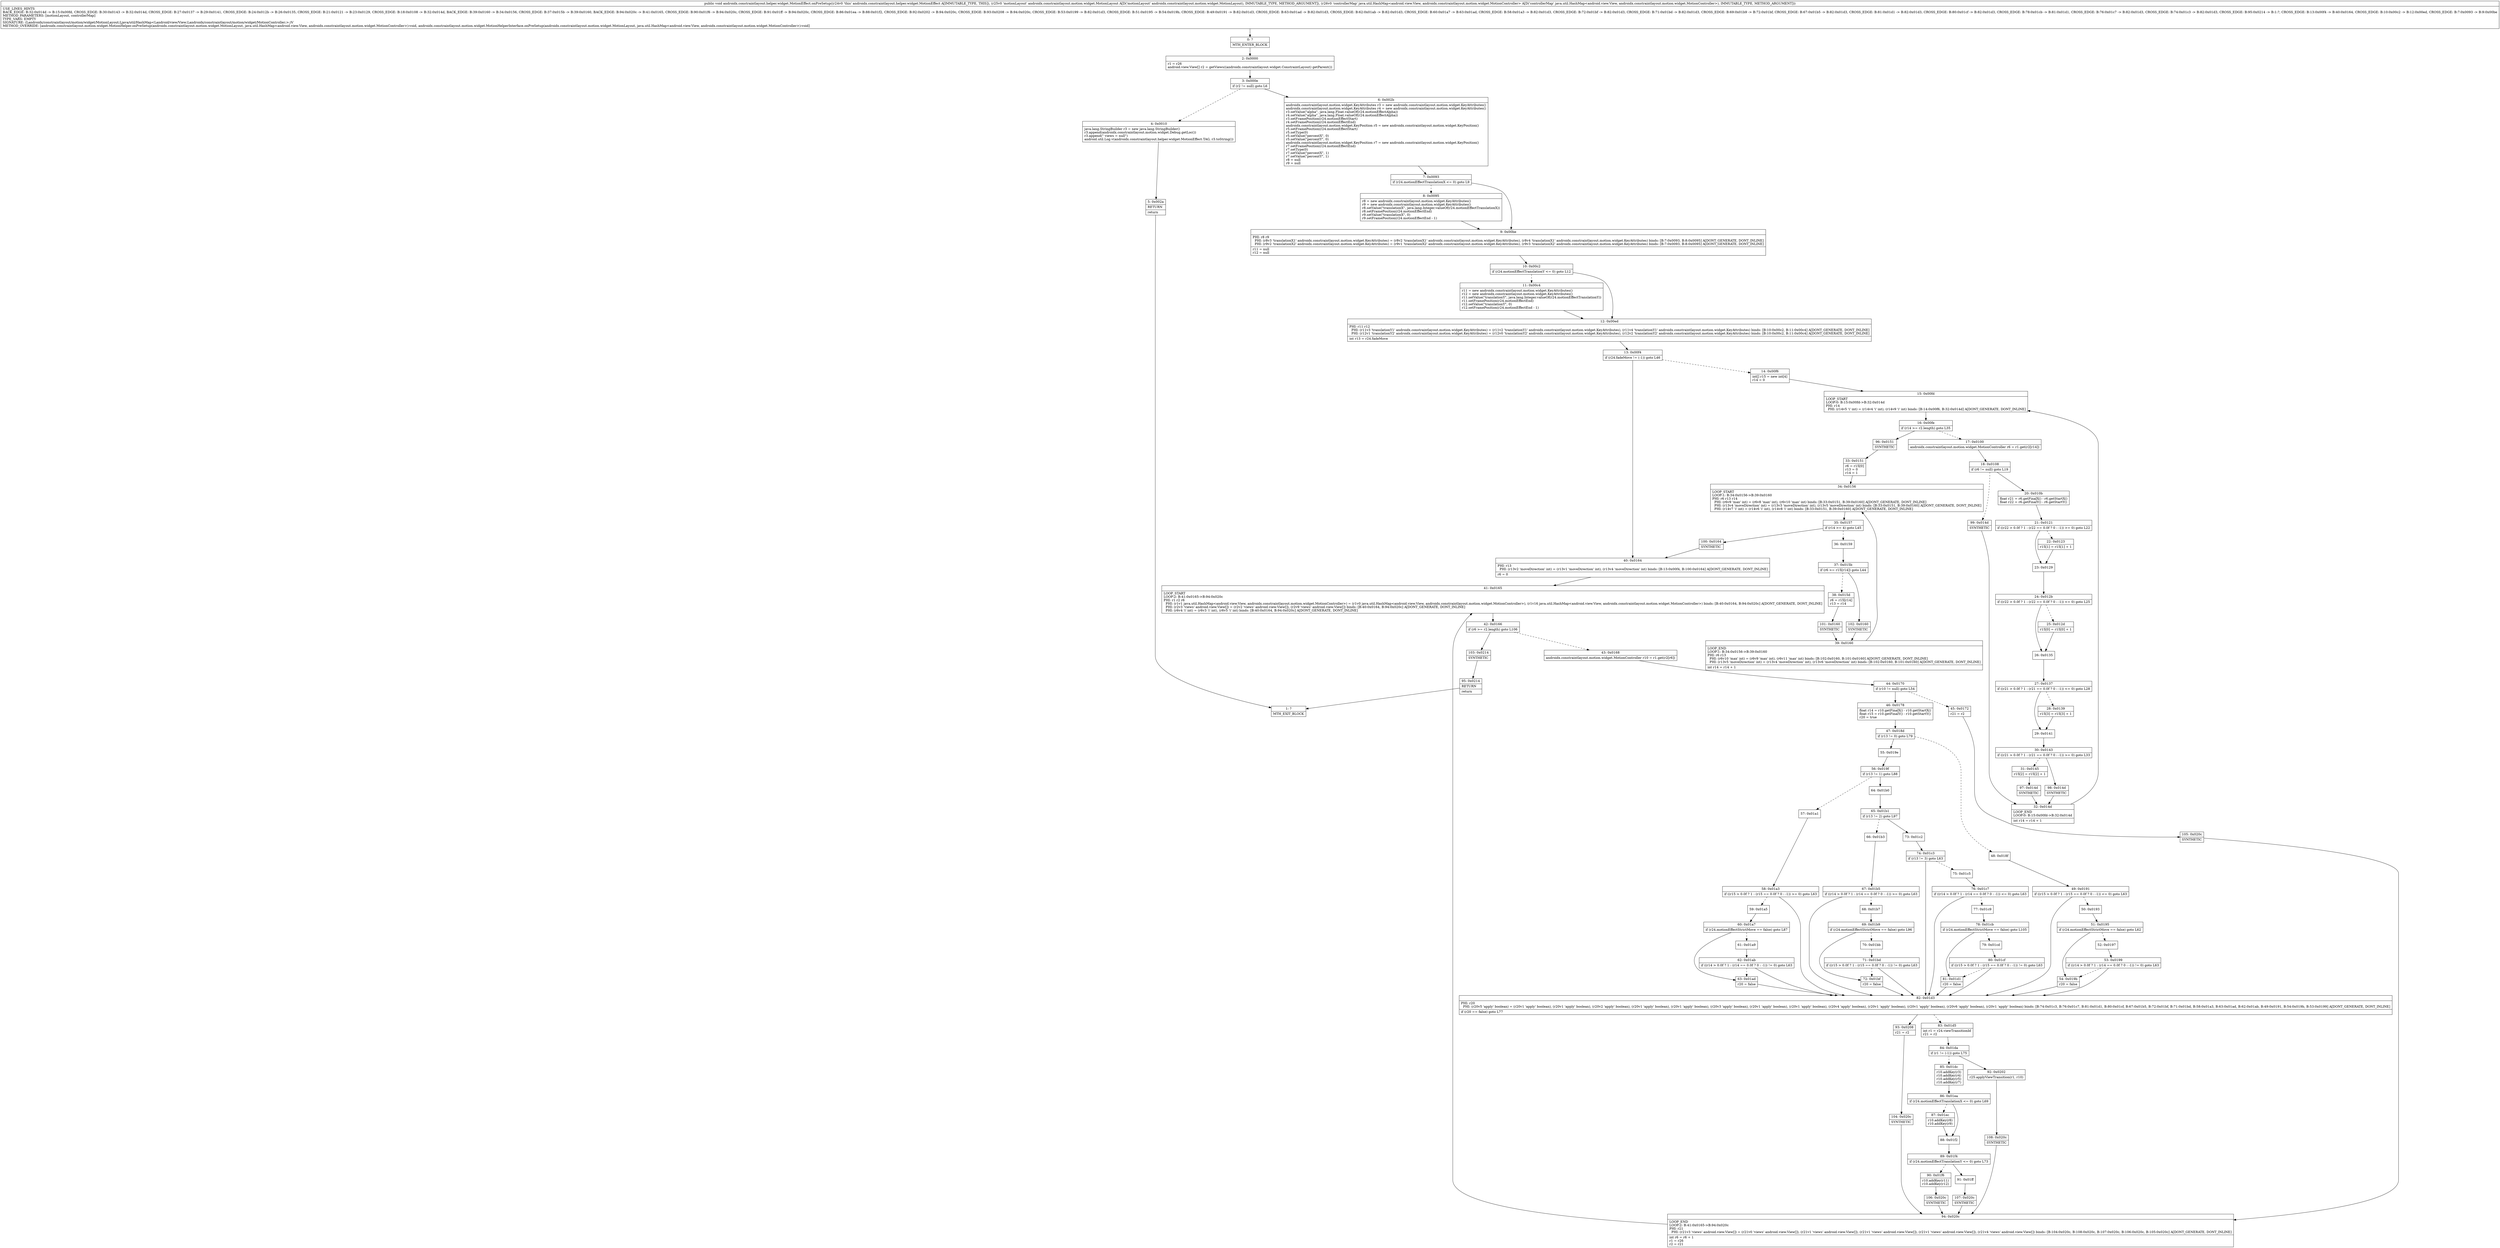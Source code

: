 digraph "CFG forandroidx.constraintlayout.helper.widget.MotionEffect.onPreSetup(Landroidx\/constraintlayout\/motion\/widget\/MotionLayout;Ljava\/util\/HashMap;)V" {
Node_0 [shape=record,label="{0\:\ ?|MTH_ENTER_BLOCK\l}"];
Node_2 [shape=record,label="{2\:\ 0x0000|r1 = r26\landroid.view.View[] r2 = getViews((androidx.constraintlayout.widget.ConstraintLayout) getParent())\l}"];
Node_3 [shape=record,label="{3\:\ 0x000e|if (r2 != null) goto L6\l}"];
Node_4 [shape=record,label="{4\:\ 0x0010|java.lang.StringBuilder r3 = new java.lang.StringBuilder()\lr3.append(androidx.constraintlayout.motion.widget.Debug.getLoc())\lr3.append(\" views = null\")\landroid.util.Log.v(androidx.constraintlayout.helper.widget.MotionEffect.TAG, r3.toString())\l}"];
Node_5 [shape=record,label="{5\:\ 0x002a|RETURN\l|return\l}"];
Node_1 [shape=record,label="{1\:\ ?|MTH_EXIT_BLOCK\l}"];
Node_6 [shape=record,label="{6\:\ 0x002b|androidx.constraintlayout.motion.widget.KeyAttributes r3 = new androidx.constraintlayout.motion.widget.KeyAttributes()\landroidx.constraintlayout.motion.widget.KeyAttributes r4 = new androidx.constraintlayout.motion.widget.KeyAttributes()\lr3.setValue(\"alpha\", java.lang.Float.valueOf(r24.motionEffectAlpha))\lr4.setValue(\"alpha\", java.lang.Float.valueOf(r24.motionEffectAlpha))\lr3.setFramePosition(r24.motionEffectStart)\lr4.setFramePosition(r24.motionEffectEnd)\landroidx.constraintlayout.motion.widget.KeyPosition r5 = new androidx.constraintlayout.motion.widget.KeyPosition()\lr5.setFramePosition(r24.motionEffectStart)\lr5.setType(0)\lr5.setValue(\"percentX\", 0)\lr5.setValue(\"percentY\", 0)\landroidx.constraintlayout.motion.widget.KeyPosition r7 = new androidx.constraintlayout.motion.widget.KeyPosition()\lr7.setFramePosition(r24.motionEffectEnd)\lr7.setType(0)\lr7.setValue(\"percentX\", 1)\lr7.setValue(\"percentY\", 1)\lr8 = null\lr9 = null\l}"];
Node_7 [shape=record,label="{7\:\ 0x0093|if (r24.motionEffectTranslationX \<= 0) goto L9\l}"];
Node_8 [shape=record,label="{8\:\ 0x0095|r8 = new androidx.constraintlayout.motion.widget.KeyAttributes()\lr9 = new androidx.constraintlayout.motion.widget.KeyAttributes()\lr8.setValue(\"translationX\", java.lang.Integer.valueOf(r24.motionEffectTranslationX))\lr8.setFramePosition(r24.motionEffectEnd)\lr9.setValue(\"translationX\", 0)\lr9.setFramePosition(r24.motionEffectEnd \- 1)\l}"];
Node_9 [shape=record,label="{9\:\ 0x00be|PHI: r8 r9 \l  PHI: (r8v3 'translationX1' androidx.constraintlayout.motion.widget.KeyAttributes) = (r8v2 'translationX1' androidx.constraintlayout.motion.widget.KeyAttributes), (r8v4 'translationX1' androidx.constraintlayout.motion.widget.KeyAttributes) binds: [B:7:0x0093, B:8:0x0095] A[DONT_GENERATE, DONT_INLINE]\l  PHI: (r9v2 'translationX2' androidx.constraintlayout.motion.widget.KeyAttributes) = (r9v1 'translationX2' androidx.constraintlayout.motion.widget.KeyAttributes), (r9v3 'translationX2' androidx.constraintlayout.motion.widget.KeyAttributes) binds: [B:7:0x0093, B:8:0x0095] A[DONT_GENERATE, DONT_INLINE]\l|r11 = null\lr12 = null\l}"];
Node_10 [shape=record,label="{10\:\ 0x00c2|if (r24.motionEffectTranslationY \<= 0) goto L12\l}"];
Node_11 [shape=record,label="{11\:\ 0x00c4|r11 = new androidx.constraintlayout.motion.widget.KeyAttributes()\lr12 = new androidx.constraintlayout.motion.widget.KeyAttributes()\lr11.setValue(\"translationY\", java.lang.Integer.valueOf(r24.motionEffectTranslationY))\lr11.setFramePosition(r24.motionEffectEnd)\lr12.setValue(\"translationY\", 0)\lr12.setFramePosition(r24.motionEffectEnd \- 1)\l}"];
Node_12 [shape=record,label="{12\:\ 0x00ed|PHI: r11 r12 \l  PHI: (r11v3 'translationY1' androidx.constraintlayout.motion.widget.KeyAttributes) = (r11v2 'translationY1' androidx.constraintlayout.motion.widget.KeyAttributes), (r11v4 'translationY1' androidx.constraintlayout.motion.widget.KeyAttributes) binds: [B:10:0x00c2, B:11:0x00c4] A[DONT_GENERATE, DONT_INLINE]\l  PHI: (r12v1 'translationY2' androidx.constraintlayout.motion.widget.KeyAttributes) = (r12v0 'translationY2' androidx.constraintlayout.motion.widget.KeyAttributes), (r12v2 'translationY2' androidx.constraintlayout.motion.widget.KeyAttributes) binds: [B:10:0x00c2, B:11:0x00c4] A[DONT_GENERATE, DONT_INLINE]\l|int r13 = r24.fadeMove\l}"];
Node_13 [shape=record,label="{13\:\ 0x00f4|if (r24.fadeMove != (\-1)) goto L46\l}"];
Node_14 [shape=record,label="{14\:\ 0x00f6|int[] r15 = new int[4]\lr14 = 0\l}"];
Node_15 [shape=record,label="{15\:\ 0x00fd|LOOP_START\lLOOP:0: B:15:0x00fd\-\>B:32:0x014d\lPHI: r14 \l  PHI: (r14v5 'i' int) = (r14v4 'i' int), (r14v9 'i' int) binds: [B:14:0x00f6, B:32:0x014d] A[DONT_GENERATE, DONT_INLINE]\l}"];
Node_16 [shape=record,label="{16\:\ 0x00fe|if (r14 \>= r2.length) goto L35\l}"];
Node_17 [shape=record,label="{17\:\ 0x0100|androidx.constraintlayout.motion.widget.MotionController r6 = r1.get(r2[r14])\l}"];
Node_18 [shape=record,label="{18\:\ 0x0108|if (r6 != null) goto L19\l}"];
Node_20 [shape=record,label="{20\:\ 0x010b|float r21 = r6.getFinalX() \- r6.getStartX()\lfloat r22 = r6.getFinalY() \- r6.getStartY()\l}"];
Node_21 [shape=record,label="{21\:\ 0x0121|if ((r22 \> 0.0f ? 1 : (r22 == 0.0f ? 0 : \-1)) \>= 0) goto L22\l}"];
Node_22 [shape=record,label="{22\:\ 0x0123|r15[1] = r15[1] + 1\l}"];
Node_23 [shape=record,label="{23\:\ 0x0129}"];
Node_24 [shape=record,label="{24\:\ 0x012b|if ((r22 \> 0.0f ? 1 : (r22 == 0.0f ? 0 : \-1)) \<= 0) goto L25\l}"];
Node_25 [shape=record,label="{25\:\ 0x012d|r15[0] = r15[0] + 1\l}"];
Node_26 [shape=record,label="{26\:\ 0x0135}"];
Node_27 [shape=record,label="{27\:\ 0x0137|if ((r21 \> 0.0f ? 1 : (r21 == 0.0f ? 0 : \-1)) \<= 0) goto L28\l}"];
Node_28 [shape=record,label="{28\:\ 0x0139|r15[3] = r15[3] + 1\l}"];
Node_29 [shape=record,label="{29\:\ 0x0141}"];
Node_30 [shape=record,label="{30\:\ 0x0143|if ((r21 \> 0.0f ? 1 : (r21 == 0.0f ? 0 : \-1)) \>= 0) goto L33\l}"];
Node_31 [shape=record,label="{31\:\ 0x0145|r15[2] = r15[2] + 1\l}"];
Node_97 [shape=record,label="{97\:\ 0x014d|SYNTHETIC\l}"];
Node_32 [shape=record,label="{32\:\ 0x014d|LOOP_END\lLOOP:0: B:15:0x00fd\-\>B:32:0x014d\l|int r14 = r14 + 1\l}"];
Node_98 [shape=record,label="{98\:\ 0x014d|SYNTHETIC\l}"];
Node_99 [shape=record,label="{99\:\ 0x014d|SYNTHETIC\l}"];
Node_96 [shape=record,label="{96\:\ 0x0151|SYNTHETIC\l}"];
Node_33 [shape=record,label="{33\:\ 0x0151|r6 = r15[0]\lr13 = 0\lr14 = 1\l}"];
Node_34 [shape=record,label="{34\:\ 0x0156|LOOP_START\lLOOP:1: B:34:0x0156\-\>B:39:0x0160\lPHI: r6 r13 r14 \l  PHI: (r6v9 'max' int) = (r6v8 'max' int), (r6v10 'max' int) binds: [B:33:0x0151, B:39:0x0160] A[DONT_GENERATE, DONT_INLINE]\l  PHI: (r13v4 'moveDirection' int) = (r13v3 'moveDirection' int), (r13v5 'moveDirection' int) binds: [B:33:0x0151, B:39:0x0160] A[DONT_GENERATE, DONT_INLINE]\l  PHI: (r14v7 'i' int) = (r14v6 'i' int), (r14v8 'i' int) binds: [B:33:0x0151, B:39:0x0160] A[DONT_GENERATE, DONT_INLINE]\l}"];
Node_35 [shape=record,label="{35\:\ 0x0157|if (r14 \>= 4) goto L45\l}"];
Node_36 [shape=record,label="{36\:\ 0x0159}"];
Node_37 [shape=record,label="{37\:\ 0x015b|if (r6 \>= r15[r14]) goto L44\l}"];
Node_38 [shape=record,label="{38\:\ 0x015d|r6 = r15[r14]\lr13 = r14\l}"];
Node_101 [shape=record,label="{101\:\ 0x0160|SYNTHETIC\l}"];
Node_39 [shape=record,label="{39\:\ 0x0160|LOOP_END\lLOOP:1: B:34:0x0156\-\>B:39:0x0160\lPHI: r6 r13 \l  PHI: (r6v10 'max' int) = (r6v9 'max' int), (r6v11 'max' int) binds: [B:102:0x0160, B:101:0x0160] A[DONT_GENERATE, DONT_INLINE]\l  PHI: (r13v5 'moveDirection' int) = (r13v4 'moveDirection' int), (r13v6 'moveDirection' int) binds: [B:102:0x0160, B:101:0x0160] A[DONT_GENERATE, DONT_INLINE]\l|int r14 = r14 + 1\l}"];
Node_102 [shape=record,label="{102\:\ 0x0160|SYNTHETIC\l}"];
Node_100 [shape=record,label="{100\:\ 0x0164|SYNTHETIC\l}"];
Node_40 [shape=record,label="{40\:\ 0x0164|PHI: r13 \l  PHI: (r13v2 'moveDirection' int) = (r13v1 'moveDirection' int), (r13v4 'moveDirection' int) binds: [B:13:0x00f4, B:100:0x0164] A[DONT_GENERATE, DONT_INLINE]\l|r6 = 0\l}"];
Node_41 [shape=record,label="{41\:\ 0x0165|LOOP_START\lLOOP:2: B:41:0x0165\-\>B:94:0x020c\lPHI: r1 r2 r6 \l  PHI: (r1v1 java.util.HashMap\<android.view.View, androidx.constraintlayout.motion.widget.MotionController\>) = (r1v0 java.util.HashMap\<android.view.View, androidx.constraintlayout.motion.widget.MotionController\>), (r1v16 java.util.HashMap\<android.view.View, androidx.constraintlayout.motion.widget.MotionController\>) binds: [B:40:0x0164, B:94:0x020c] A[DONT_GENERATE, DONT_INLINE]\l  PHI: (r2v3 'views' android.view.View[]) = (r2v2 'views' android.view.View[]), (r2v9 'views' android.view.View[]) binds: [B:40:0x0164, B:94:0x020c] A[DONT_GENERATE, DONT_INLINE]\l  PHI: (r6v4 'i' int) = (r6v3 'i' int), (r6v5 'i' int) binds: [B:40:0x0164, B:94:0x020c] A[DONT_GENERATE, DONT_INLINE]\l}"];
Node_42 [shape=record,label="{42\:\ 0x0166|if (r6 \>= r2.length) goto L106\l}"];
Node_43 [shape=record,label="{43\:\ 0x0168|androidx.constraintlayout.motion.widget.MotionController r10 = r1.get(r2[r6])\l}"];
Node_44 [shape=record,label="{44\:\ 0x0170|if (r10 != null) goto L54\l}"];
Node_45 [shape=record,label="{45\:\ 0x0172|r21 = r2\l}"];
Node_105 [shape=record,label="{105\:\ 0x020c|SYNTHETIC\l}"];
Node_94 [shape=record,label="{94\:\ 0x020c|LOOP_END\lLOOP:2: B:41:0x0165\-\>B:94:0x020c\lPHI: r21 \l  PHI: (r21v3 'views' android.view.View[]) = (r21v0 'views' android.view.View[]), (r21v1 'views' android.view.View[]), (r21v1 'views' android.view.View[]), (r21v1 'views' android.view.View[]), (r21v4 'views' android.view.View[]) binds: [B:104:0x020c, B:108:0x020c, B:107:0x020c, B:106:0x020c, B:105:0x020c] A[DONT_GENERATE, DONT_INLINE]\l|int r6 = r6 + 1\lr1 = r26\lr2 = r21\l}"];
Node_46 [shape=record,label="{46\:\ 0x0178|float r14 = r10.getFinalX() \- r10.getStartX()\lfloat r15 = r10.getFinalY() \- r10.getStartY()\lr20 = true\l}"];
Node_47 [shape=record,label="{47\:\ 0x018d|if (r13 != 0) goto L79\l}"];
Node_48 [shape=record,label="{48\:\ 0x018f}"];
Node_49 [shape=record,label="{49\:\ 0x0191|if ((r15 \> 0.0f ? 1 : (r15 == 0.0f ? 0 : \-1)) \<= 0) goto L63\l}"];
Node_50 [shape=record,label="{50\:\ 0x0193}"];
Node_51 [shape=record,label="{51\:\ 0x0195|if (r24.motionEffectStrictMove == false) goto L62\l}"];
Node_52 [shape=record,label="{52\:\ 0x0197}"];
Node_53 [shape=record,label="{53\:\ 0x0199|if ((r14 \> 0.0f ? 1 : (r14 == 0.0f ? 0 : \-1)) != 0) goto L63\l}"];
Node_54 [shape=record,label="{54\:\ 0x019b|r20 = false\l}"];
Node_82 [shape=record,label="{82\:\ 0x01d3|PHI: r20 \l  PHI: (r20v5 'apply' boolean) = (r20v1 'apply' boolean), (r20v1 'apply' boolean), (r20v2 'apply' boolean), (r20v1 'apply' boolean), (r20v1 'apply' boolean), (r20v3 'apply' boolean), (r20v1 'apply' boolean), (r20v1 'apply' boolean), (r20v4 'apply' boolean), (r20v1 'apply' boolean), (r20v1 'apply' boolean), (r20v6 'apply' boolean), (r20v1 'apply' boolean) binds: [B:74:0x01c3, B:76:0x01c7, B:81:0x01d1, B:80:0x01cf, B:67:0x01b5, B:72:0x01bf, B:71:0x01bd, B:58:0x01a3, B:63:0x01ad, B:62:0x01ab, B:49:0x0191, B:54:0x019b, B:53:0x0199] A[DONT_GENERATE, DONT_INLINE]\l|if (r20 == false) goto L77\l}"];
Node_83 [shape=record,label="{83\:\ 0x01d5|int r1 = r24.viewTransitionId\lr21 = r2\l}"];
Node_84 [shape=record,label="{84\:\ 0x01da|if (r1 != (\-1)) goto L75\l}"];
Node_85 [shape=record,label="{85\:\ 0x01dc|r10.addKey(r3)\lr10.addKey(r4)\lr10.addKey(r5)\lr10.addKey(r7)\l}"];
Node_86 [shape=record,label="{86\:\ 0x01ea|if (r24.motionEffectTranslationX \<= 0) goto L69\l}"];
Node_87 [shape=record,label="{87\:\ 0x01ec|r10.addKey(r8)\lr10.addKey(r9)\l}"];
Node_88 [shape=record,label="{88\:\ 0x01f2}"];
Node_89 [shape=record,label="{89\:\ 0x01f4|if (r24.motionEffectTranslationY \<= 0) goto L73\l}"];
Node_90 [shape=record,label="{90\:\ 0x01f6|r10.addKey(r11)\lr10.addKey(r12)\l}"];
Node_106 [shape=record,label="{106\:\ 0x020c|SYNTHETIC\l}"];
Node_91 [shape=record,label="{91\:\ 0x01ff}"];
Node_107 [shape=record,label="{107\:\ 0x020c|SYNTHETIC\l}"];
Node_92 [shape=record,label="{92\:\ 0x0202|r25.applyViewTransition(r1, r10)\l}"];
Node_108 [shape=record,label="{108\:\ 0x020c|SYNTHETIC\l}"];
Node_93 [shape=record,label="{93\:\ 0x0208|r21 = r2\l}"];
Node_104 [shape=record,label="{104\:\ 0x020c|SYNTHETIC\l}"];
Node_55 [shape=record,label="{55\:\ 0x019e}"];
Node_56 [shape=record,label="{56\:\ 0x019f|if (r13 != 1) goto L88\l}"];
Node_57 [shape=record,label="{57\:\ 0x01a1}"];
Node_58 [shape=record,label="{58\:\ 0x01a3|if ((r15 \> 0.0f ? 1 : (r15 == 0.0f ? 0 : \-1)) \>= 0) goto L63\l}"];
Node_59 [shape=record,label="{59\:\ 0x01a5}"];
Node_60 [shape=record,label="{60\:\ 0x01a7|if (r24.motionEffectStrictMove == false) goto L87\l}"];
Node_61 [shape=record,label="{61\:\ 0x01a9}"];
Node_62 [shape=record,label="{62\:\ 0x01ab|if ((r14 \> 0.0f ? 1 : (r14 == 0.0f ? 0 : \-1)) != 0) goto L63\l}"];
Node_63 [shape=record,label="{63\:\ 0x01ad|r20 = false\l}"];
Node_64 [shape=record,label="{64\:\ 0x01b0}"];
Node_65 [shape=record,label="{65\:\ 0x01b1|if (r13 != 2) goto L97\l}"];
Node_66 [shape=record,label="{66\:\ 0x01b3}"];
Node_67 [shape=record,label="{67\:\ 0x01b5|if ((r14 \> 0.0f ? 1 : (r14 == 0.0f ? 0 : \-1)) \>= 0) goto L63\l}"];
Node_68 [shape=record,label="{68\:\ 0x01b7}"];
Node_69 [shape=record,label="{69\:\ 0x01b9|if (r24.motionEffectStrictMove == false) goto L96\l}"];
Node_70 [shape=record,label="{70\:\ 0x01bb}"];
Node_71 [shape=record,label="{71\:\ 0x01bd|if ((r15 \> 0.0f ? 1 : (r15 == 0.0f ? 0 : \-1)) != 0) goto L63\l}"];
Node_72 [shape=record,label="{72\:\ 0x01bf|r20 = false\l}"];
Node_73 [shape=record,label="{73\:\ 0x01c2}"];
Node_74 [shape=record,label="{74\:\ 0x01c3|if (r13 != 3) goto L63\l}"];
Node_75 [shape=record,label="{75\:\ 0x01c5}"];
Node_76 [shape=record,label="{76\:\ 0x01c7|if ((r14 \> 0.0f ? 1 : (r14 == 0.0f ? 0 : \-1)) \<= 0) goto L63\l}"];
Node_77 [shape=record,label="{77\:\ 0x01c9}"];
Node_78 [shape=record,label="{78\:\ 0x01cb|if (r24.motionEffectStrictMove == false) goto L105\l}"];
Node_79 [shape=record,label="{79\:\ 0x01cd}"];
Node_80 [shape=record,label="{80\:\ 0x01cf|if ((r15 \> 0.0f ? 1 : (r15 == 0.0f ? 0 : \-1)) != 0) goto L63\l}"];
Node_81 [shape=record,label="{81\:\ 0x01d1|r20 = false\l}"];
Node_103 [shape=record,label="{103\:\ 0x0214|SYNTHETIC\l}"];
Node_95 [shape=record,label="{95\:\ 0x0214|RETURN\l|return\l}"];
MethodNode[shape=record,label="{public void androidx.constraintlayout.helper.widget.MotionEffect.onPreSetup((r24v0 'this' androidx.constraintlayout.helper.widget.MotionEffect A[IMMUTABLE_TYPE, THIS]), (r25v0 'motionLayout' androidx.constraintlayout.motion.widget.MotionLayout A[D('motionLayout' androidx.constraintlayout.motion.widget.MotionLayout), IMMUTABLE_TYPE, METHOD_ARGUMENT]), (r26v0 'controllerMap' java.util.HashMap\<android.view.View, androidx.constraintlayout.motion.widget.MotionController\> A[D('controllerMap' java.util.HashMap\<android.view.View, androidx.constraintlayout.motion.widget.MotionController\>), IMMUTABLE_TYPE, METHOD_ARGUMENT]))  | USE_LINES_HINTS\lBACK_EDGE: B:32:0x014d \-\> B:15:0x00fd, CROSS_EDGE: B:30:0x0143 \-\> B:32:0x014d, CROSS_EDGE: B:27:0x0137 \-\> B:29:0x0141, CROSS_EDGE: B:24:0x012b \-\> B:26:0x0135, CROSS_EDGE: B:21:0x0121 \-\> B:23:0x0129, CROSS_EDGE: B:18:0x0108 \-\> B:32:0x014d, BACK_EDGE: B:39:0x0160 \-\> B:34:0x0156, CROSS_EDGE: B:37:0x015b \-\> B:39:0x0160, BACK_EDGE: B:94:0x020c \-\> B:41:0x0165, CROSS_EDGE: B:90:0x01f6 \-\> B:94:0x020c, CROSS_EDGE: B:91:0x01ff \-\> B:94:0x020c, CROSS_EDGE: B:86:0x01ea \-\> B:88:0x01f2, CROSS_EDGE: B:92:0x0202 \-\> B:94:0x020c, CROSS_EDGE: B:93:0x0208 \-\> B:94:0x020c, CROSS_EDGE: B:53:0x0199 \-\> B:82:0x01d3, CROSS_EDGE: B:51:0x0195 \-\> B:54:0x019b, CROSS_EDGE: B:49:0x0191 \-\> B:82:0x01d3, CROSS_EDGE: B:63:0x01ad \-\> B:82:0x01d3, CROSS_EDGE: B:62:0x01ab \-\> B:82:0x01d3, CROSS_EDGE: B:60:0x01a7 \-\> B:63:0x01ad, CROSS_EDGE: B:58:0x01a3 \-\> B:82:0x01d3, CROSS_EDGE: B:72:0x01bf \-\> B:82:0x01d3, CROSS_EDGE: B:71:0x01bd \-\> B:82:0x01d3, CROSS_EDGE: B:69:0x01b9 \-\> B:72:0x01bf, CROSS_EDGE: B:67:0x01b5 \-\> B:82:0x01d3, CROSS_EDGE: B:81:0x01d1 \-\> B:82:0x01d3, CROSS_EDGE: B:80:0x01cf \-\> B:82:0x01d3, CROSS_EDGE: B:78:0x01cb \-\> B:81:0x01d1, CROSS_EDGE: B:76:0x01c7 \-\> B:82:0x01d3, CROSS_EDGE: B:74:0x01c3 \-\> B:82:0x01d3, CROSS_EDGE: B:95:0x0214 \-\> B:1:?, CROSS_EDGE: B:13:0x00f4 \-\> B:40:0x0164, CROSS_EDGE: B:10:0x00c2 \-\> B:12:0x00ed, CROSS_EDGE: B:7:0x0093 \-\> B:9:0x00be\lMETHOD_PARAMETERS: [motionLayout, controllerMap]\lTYPE_VARS: EMPTY\lSIGNATURE: (Landroidx\/constraintlayout\/motion\/widget\/MotionLayout;Ljava\/util\/HashMap\<Landroid\/view\/View;Landroidx\/constraintlayout\/motion\/widget\/MotionController;\>;)V\lMETHOD_OVERRIDE: [androidx.constraintlayout.motion.widget.MotionHelper.onPreSetup(androidx.constraintlayout.motion.widget.MotionLayout, java.util.HashMap\<android.view.View, androidx.constraintlayout.motion.widget.MotionController\>):void, androidx.constraintlayout.motion.widget.MotionHelperInterface.onPreSetup(androidx.constraintlayout.motion.widget.MotionLayout, java.util.HashMap\<android.view.View, androidx.constraintlayout.motion.widget.MotionController\>):void]\l}"];
MethodNode -> Node_0;Node_0 -> Node_2;
Node_2 -> Node_3;
Node_3 -> Node_4[style=dashed];
Node_3 -> Node_6;
Node_4 -> Node_5;
Node_5 -> Node_1;
Node_6 -> Node_7;
Node_7 -> Node_8[style=dashed];
Node_7 -> Node_9;
Node_8 -> Node_9;
Node_9 -> Node_10;
Node_10 -> Node_11[style=dashed];
Node_10 -> Node_12;
Node_11 -> Node_12;
Node_12 -> Node_13;
Node_13 -> Node_14[style=dashed];
Node_13 -> Node_40;
Node_14 -> Node_15;
Node_15 -> Node_16;
Node_16 -> Node_17[style=dashed];
Node_16 -> Node_96;
Node_17 -> Node_18;
Node_18 -> Node_20;
Node_18 -> Node_99[style=dashed];
Node_20 -> Node_21;
Node_21 -> Node_22[style=dashed];
Node_21 -> Node_23;
Node_22 -> Node_23;
Node_23 -> Node_24;
Node_24 -> Node_25[style=dashed];
Node_24 -> Node_26;
Node_25 -> Node_26;
Node_26 -> Node_27;
Node_27 -> Node_28[style=dashed];
Node_27 -> Node_29;
Node_28 -> Node_29;
Node_29 -> Node_30;
Node_30 -> Node_31[style=dashed];
Node_30 -> Node_98;
Node_31 -> Node_97;
Node_97 -> Node_32;
Node_32 -> Node_15;
Node_98 -> Node_32;
Node_99 -> Node_32;
Node_96 -> Node_33;
Node_33 -> Node_34;
Node_34 -> Node_35;
Node_35 -> Node_36[style=dashed];
Node_35 -> Node_100;
Node_36 -> Node_37;
Node_37 -> Node_38[style=dashed];
Node_37 -> Node_102;
Node_38 -> Node_101;
Node_101 -> Node_39;
Node_39 -> Node_34;
Node_102 -> Node_39;
Node_100 -> Node_40;
Node_40 -> Node_41;
Node_41 -> Node_42;
Node_42 -> Node_43[style=dashed];
Node_42 -> Node_103;
Node_43 -> Node_44;
Node_44 -> Node_45[style=dashed];
Node_44 -> Node_46;
Node_45 -> Node_105;
Node_105 -> Node_94;
Node_94 -> Node_41;
Node_46 -> Node_47;
Node_47 -> Node_48[style=dashed];
Node_47 -> Node_55;
Node_48 -> Node_49;
Node_49 -> Node_50[style=dashed];
Node_49 -> Node_82;
Node_50 -> Node_51;
Node_51 -> Node_52[style=dashed];
Node_51 -> Node_54;
Node_52 -> Node_53;
Node_53 -> Node_54[style=dashed];
Node_53 -> Node_82;
Node_54 -> Node_82;
Node_82 -> Node_83[style=dashed];
Node_82 -> Node_93;
Node_83 -> Node_84;
Node_84 -> Node_85[style=dashed];
Node_84 -> Node_92;
Node_85 -> Node_86;
Node_86 -> Node_87[style=dashed];
Node_86 -> Node_88;
Node_87 -> Node_88;
Node_88 -> Node_89;
Node_89 -> Node_90[style=dashed];
Node_89 -> Node_91;
Node_90 -> Node_106;
Node_106 -> Node_94;
Node_91 -> Node_107;
Node_107 -> Node_94;
Node_92 -> Node_108;
Node_108 -> Node_94;
Node_93 -> Node_104;
Node_104 -> Node_94;
Node_55 -> Node_56;
Node_56 -> Node_57[style=dashed];
Node_56 -> Node_64;
Node_57 -> Node_58;
Node_58 -> Node_59[style=dashed];
Node_58 -> Node_82;
Node_59 -> Node_60;
Node_60 -> Node_61[style=dashed];
Node_60 -> Node_63;
Node_61 -> Node_62;
Node_62 -> Node_63[style=dashed];
Node_62 -> Node_82;
Node_63 -> Node_82;
Node_64 -> Node_65;
Node_65 -> Node_66[style=dashed];
Node_65 -> Node_73;
Node_66 -> Node_67;
Node_67 -> Node_68[style=dashed];
Node_67 -> Node_82;
Node_68 -> Node_69;
Node_69 -> Node_70[style=dashed];
Node_69 -> Node_72;
Node_70 -> Node_71;
Node_71 -> Node_72[style=dashed];
Node_71 -> Node_82;
Node_72 -> Node_82;
Node_73 -> Node_74;
Node_74 -> Node_75[style=dashed];
Node_74 -> Node_82;
Node_75 -> Node_76;
Node_76 -> Node_77[style=dashed];
Node_76 -> Node_82;
Node_77 -> Node_78;
Node_78 -> Node_79[style=dashed];
Node_78 -> Node_81;
Node_79 -> Node_80;
Node_80 -> Node_81[style=dashed];
Node_80 -> Node_82;
Node_81 -> Node_82;
Node_103 -> Node_95;
Node_95 -> Node_1;
}

